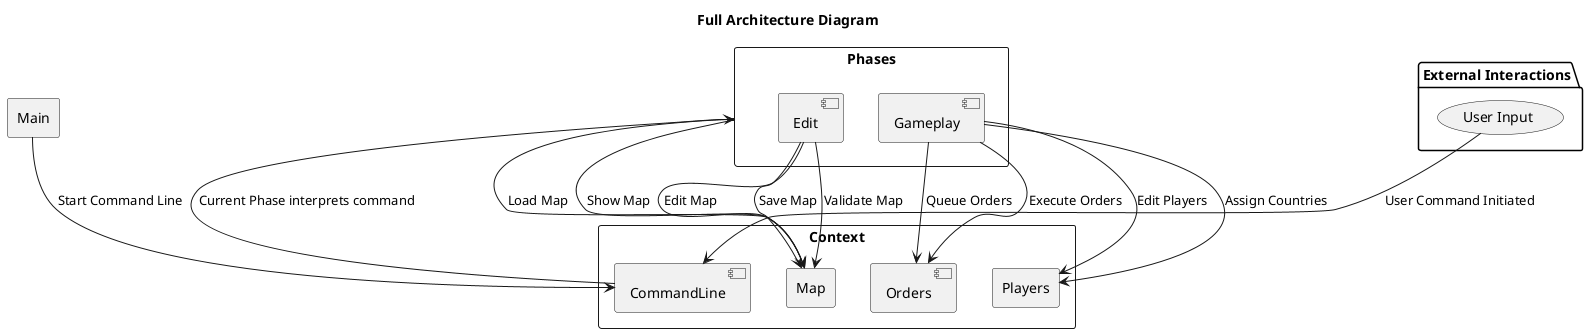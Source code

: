 @startuml
title Full Architecture Diagram

' Define the major components/modules of the system

rectangle "Phases" {
    [Edit]
    [Gameplay]
}

rectangle "Context" {
    [CommandLine]
    [CommandLine]-->[Phases]:Current Phase interprets command

    [Phases]-->[Map]:Show Map
    [Phases]-->[Map]:Load Map

    [Edit]-->[Map]:Edit Map
    [Edit]-->[Map]:Save Map
    [Edit]-->[Map]:Validate Map

    [Gameplay]-->[Players]:Edit Players
    [Gameplay]-->[Players]:Assign Countries
    [Gameplay]-->[Orders]:Queue Orders
    [Gameplay]-->[Orders]:Execute Orders

    rectangle "Map" {
    }

    rectangle "Players" {
        [Orders]
    }
}

package "External Interactions" {
    (User Input) --> [CommandLine]:User Command Initiated
}

' External interactions
rectangle "Main" {
    [Main] --> [CommandLine]:Start Command Line
}
@enduml
